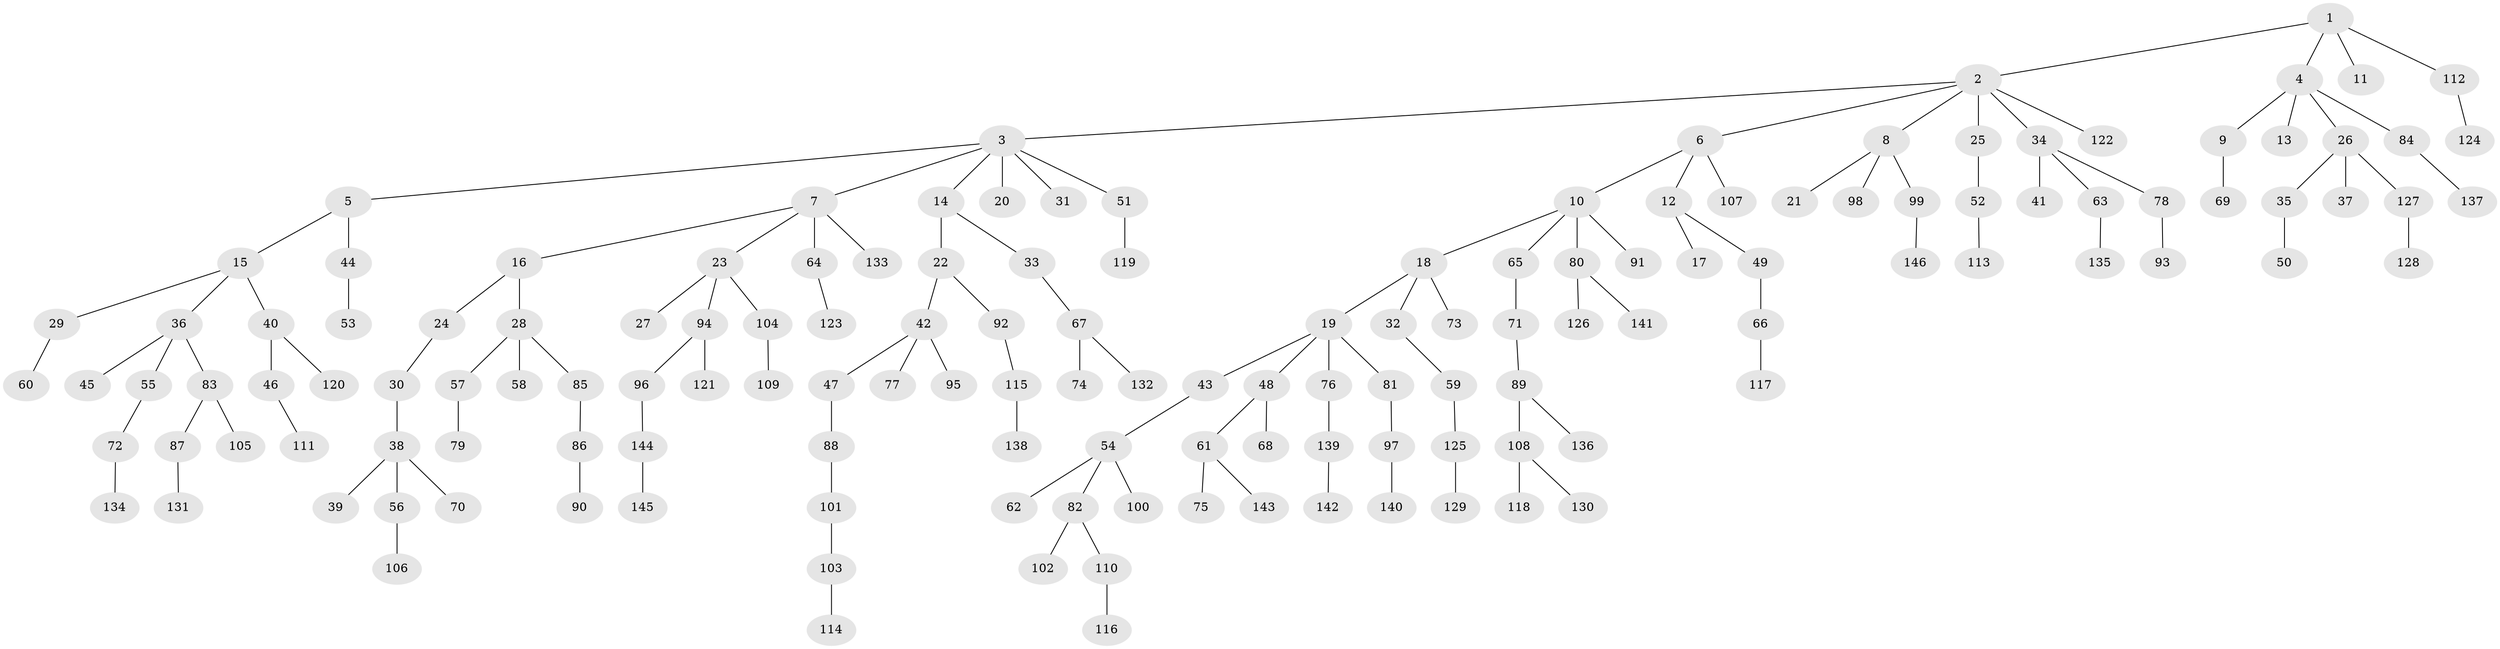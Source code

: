 // coarse degree distribution, {1: 0.9069767441860465, 2: 0.06976744186046512, 39: 0.023255813953488372}
// Generated by graph-tools (version 1.1) at 2025/56/03/04/25 21:56:02]
// undirected, 146 vertices, 145 edges
graph export_dot {
graph [start="1"]
  node [color=gray90,style=filled];
  1;
  2;
  3;
  4;
  5;
  6;
  7;
  8;
  9;
  10;
  11;
  12;
  13;
  14;
  15;
  16;
  17;
  18;
  19;
  20;
  21;
  22;
  23;
  24;
  25;
  26;
  27;
  28;
  29;
  30;
  31;
  32;
  33;
  34;
  35;
  36;
  37;
  38;
  39;
  40;
  41;
  42;
  43;
  44;
  45;
  46;
  47;
  48;
  49;
  50;
  51;
  52;
  53;
  54;
  55;
  56;
  57;
  58;
  59;
  60;
  61;
  62;
  63;
  64;
  65;
  66;
  67;
  68;
  69;
  70;
  71;
  72;
  73;
  74;
  75;
  76;
  77;
  78;
  79;
  80;
  81;
  82;
  83;
  84;
  85;
  86;
  87;
  88;
  89;
  90;
  91;
  92;
  93;
  94;
  95;
  96;
  97;
  98;
  99;
  100;
  101;
  102;
  103;
  104;
  105;
  106;
  107;
  108;
  109;
  110;
  111;
  112;
  113;
  114;
  115;
  116;
  117;
  118;
  119;
  120;
  121;
  122;
  123;
  124;
  125;
  126;
  127;
  128;
  129;
  130;
  131;
  132;
  133;
  134;
  135;
  136;
  137;
  138;
  139;
  140;
  141;
  142;
  143;
  144;
  145;
  146;
  1 -- 2;
  1 -- 4;
  1 -- 11;
  1 -- 112;
  2 -- 3;
  2 -- 6;
  2 -- 8;
  2 -- 25;
  2 -- 34;
  2 -- 122;
  3 -- 5;
  3 -- 7;
  3 -- 14;
  3 -- 20;
  3 -- 31;
  3 -- 51;
  4 -- 9;
  4 -- 13;
  4 -- 26;
  4 -- 84;
  5 -- 15;
  5 -- 44;
  6 -- 10;
  6 -- 12;
  6 -- 107;
  7 -- 16;
  7 -- 23;
  7 -- 64;
  7 -- 133;
  8 -- 21;
  8 -- 98;
  8 -- 99;
  9 -- 69;
  10 -- 18;
  10 -- 65;
  10 -- 80;
  10 -- 91;
  12 -- 17;
  12 -- 49;
  14 -- 22;
  14 -- 33;
  15 -- 29;
  15 -- 36;
  15 -- 40;
  16 -- 24;
  16 -- 28;
  18 -- 19;
  18 -- 32;
  18 -- 73;
  19 -- 43;
  19 -- 48;
  19 -- 76;
  19 -- 81;
  22 -- 42;
  22 -- 92;
  23 -- 27;
  23 -- 94;
  23 -- 104;
  24 -- 30;
  25 -- 52;
  26 -- 35;
  26 -- 37;
  26 -- 127;
  28 -- 57;
  28 -- 58;
  28 -- 85;
  29 -- 60;
  30 -- 38;
  32 -- 59;
  33 -- 67;
  34 -- 41;
  34 -- 63;
  34 -- 78;
  35 -- 50;
  36 -- 45;
  36 -- 55;
  36 -- 83;
  38 -- 39;
  38 -- 56;
  38 -- 70;
  40 -- 46;
  40 -- 120;
  42 -- 47;
  42 -- 77;
  42 -- 95;
  43 -- 54;
  44 -- 53;
  46 -- 111;
  47 -- 88;
  48 -- 61;
  48 -- 68;
  49 -- 66;
  51 -- 119;
  52 -- 113;
  54 -- 62;
  54 -- 82;
  54 -- 100;
  55 -- 72;
  56 -- 106;
  57 -- 79;
  59 -- 125;
  61 -- 75;
  61 -- 143;
  63 -- 135;
  64 -- 123;
  65 -- 71;
  66 -- 117;
  67 -- 74;
  67 -- 132;
  71 -- 89;
  72 -- 134;
  76 -- 139;
  78 -- 93;
  80 -- 126;
  80 -- 141;
  81 -- 97;
  82 -- 102;
  82 -- 110;
  83 -- 87;
  83 -- 105;
  84 -- 137;
  85 -- 86;
  86 -- 90;
  87 -- 131;
  88 -- 101;
  89 -- 108;
  89 -- 136;
  92 -- 115;
  94 -- 96;
  94 -- 121;
  96 -- 144;
  97 -- 140;
  99 -- 146;
  101 -- 103;
  103 -- 114;
  104 -- 109;
  108 -- 118;
  108 -- 130;
  110 -- 116;
  112 -- 124;
  115 -- 138;
  125 -- 129;
  127 -- 128;
  139 -- 142;
  144 -- 145;
}
